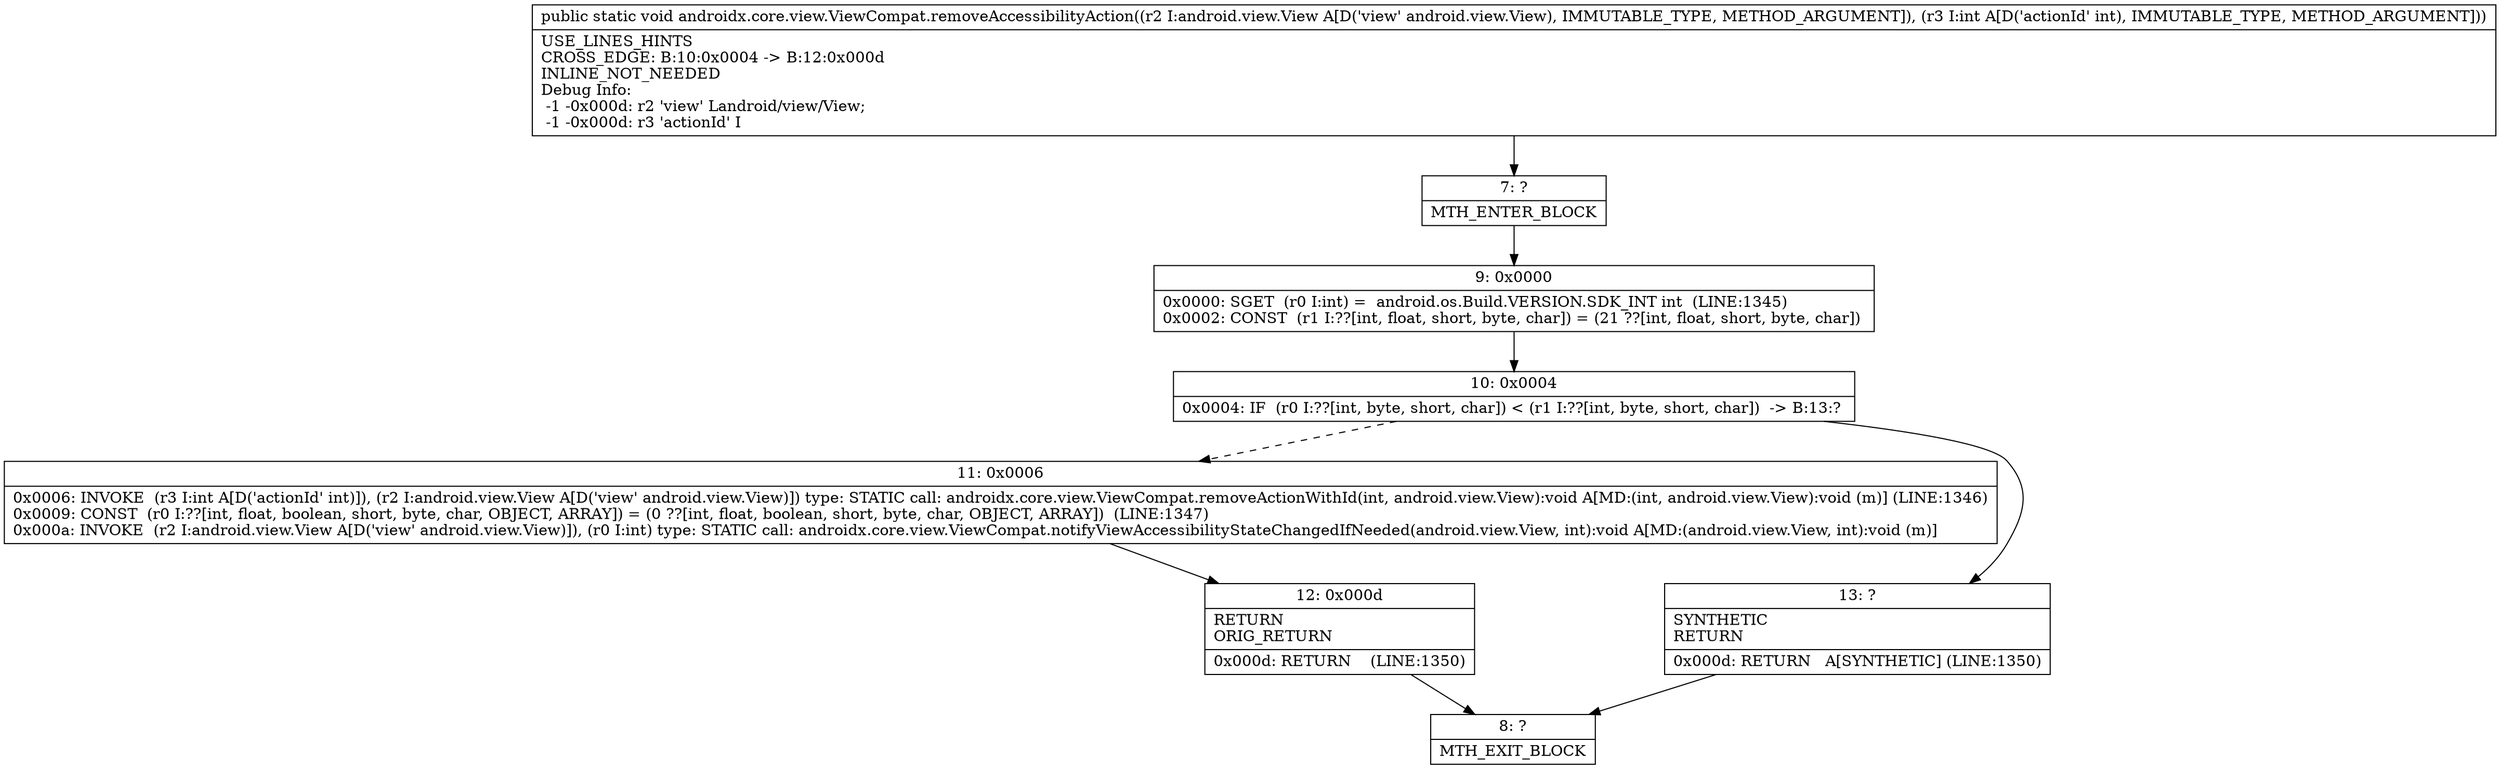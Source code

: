 digraph "CFG forandroidx.core.view.ViewCompat.removeAccessibilityAction(Landroid\/view\/View;I)V" {
Node_7 [shape=record,label="{7\:\ ?|MTH_ENTER_BLOCK\l}"];
Node_9 [shape=record,label="{9\:\ 0x0000|0x0000: SGET  (r0 I:int) =  android.os.Build.VERSION.SDK_INT int  (LINE:1345)\l0x0002: CONST  (r1 I:??[int, float, short, byte, char]) = (21 ??[int, float, short, byte, char]) \l}"];
Node_10 [shape=record,label="{10\:\ 0x0004|0x0004: IF  (r0 I:??[int, byte, short, char]) \< (r1 I:??[int, byte, short, char])  \-\> B:13:? \l}"];
Node_11 [shape=record,label="{11\:\ 0x0006|0x0006: INVOKE  (r3 I:int A[D('actionId' int)]), (r2 I:android.view.View A[D('view' android.view.View)]) type: STATIC call: androidx.core.view.ViewCompat.removeActionWithId(int, android.view.View):void A[MD:(int, android.view.View):void (m)] (LINE:1346)\l0x0009: CONST  (r0 I:??[int, float, boolean, short, byte, char, OBJECT, ARRAY]) = (0 ??[int, float, boolean, short, byte, char, OBJECT, ARRAY])  (LINE:1347)\l0x000a: INVOKE  (r2 I:android.view.View A[D('view' android.view.View)]), (r0 I:int) type: STATIC call: androidx.core.view.ViewCompat.notifyViewAccessibilityStateChangedIfNeeded(android.view.View, int):void A[MD:(android.view.View, int):void (m)]\l}"];
Node_12 [shape=record,label="{12\:\ 0x000d|RETURN\lORIG_RETURN\l|0x000d: RETURN    (LINE:1350)\l}"];
Node_8 [shape=record,label="{8\:\ ?|MTH_EXIT_BLOCK\l}"];
Node_13 [shape=record,label="{13\:\ ?|SYNTHETIC\lRETURN\l|0x000d: RETURN   A[SYNTHETIC] (LINE:1350)\l}"];
MethodNode[shape=record,label="{public static void androidx.core.view.ViewCompat.removeAccessibilityAction((r2 I:android.view.View A[D('view' android.view.View), IMMUTABLE_TYPE, METHOD_ARGUMENT]), (r3 I:int A[D('actionId' int), IMMUTABLE_TYPE, METHOD_ARGUMENT]))  | USE_LINES_HINTS\lCROSS_EDGE: B:10:0x0004 \-\> B:12:0x000d\lINLINE_NOT_NEEDED\lDebug Info:\l  \-1 \-0x000d: r2 'view' Landroid\/view\/View;\l  \-1 \-0x000d: r3 'actionId' I\l}"];
MethodNode -> Node_7;Node_7 -> Node_9;
Node_9 -> Node_10;
Node_10 -> Node_11[style=dashed];
Node_10 -> Node_13;
Node_11 -> Node_12;
Node_12 -> Node_8;
Node_13 -> Node_8;
}


